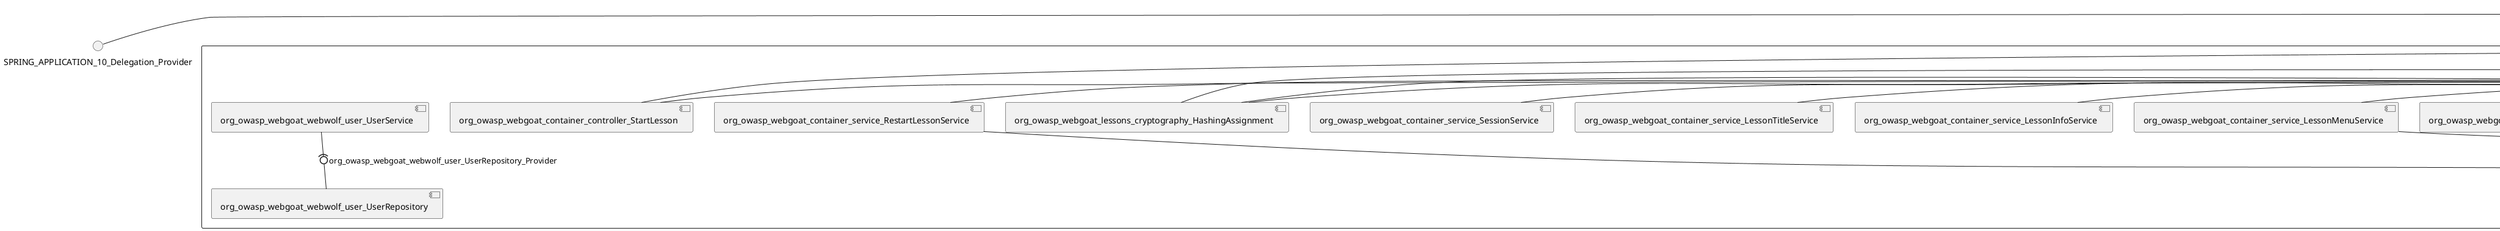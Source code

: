 @startuml
skinparam fixCircleLabelOverlapping true
skinparam componentStyle uml2
() SPRING_APPLICATION_10_Delegation_Provider
() SPRING_APPLICATION_11_Delegation_Provider
() SPRING_APPLICATION_12_Delegation_Provider
() SPRING_APPLICATION_13_Delegation_Provider
() SPRING_APPLICATION_14_Delegation_Provider
() SPRING_APPLICATION_15_Delegation_Provider
() SPRING_APPLICATION_16_Delegation_Provider
() SPRING_APPLICATION_2_Delegation_Provider
() SPRING_APPLICATION_3_Delegation_Provider
() SPRING_APPLICATION_4_Delegation_Provider
() SPRING_APPLICATION_5_Delegation_Provider
() SPRING_APPLICATION_6_Delegation_Provider
() SPRING_APPLICATION_7_Delegation_Provider
() SPRING_APPLICATION_8_Delegation_Provider
() SPRING_APPLICATION_9_Delegation_Provider
() SPRING_APPLICATION_BypassRestrictions_FieldRestrictions_POST_Delegation_Provider
() SPRING_APPLICATION_BypassRestrictions_frontendValidation_POST_Delegation_Provider
() SPRING_APPLICATION_ChromeDevTools_dummy_POST_Delegation_Provider
() SPRING_APPLICATION_ChromeDevTools_network_POST_Delegation_Provider
() SPRING_APPLICATION_CrossSiteScriptingStored_stored_xss_POST_Delegation_Provider
() SPRING_APPLICATION_CrossSiteScriptingStored_stored_xss_follow_up_POST_Delegation_Provider
() SPRING_APPLICATION_CrossSiteScripting_attack1_POST_Delegation_Provider
() SPRING_APPLICATION_CrossSiteScripting_attack3_POST_Delegation_Provider
() SPRING_APPLICATION_CrossSiteScripting_attack4_POST_Delegation_Provider
() SPRING_APPLICATION_CrossSiteScripting_attack5a_GET_Delegation_Provider
() SPRING_APPLICATION_CrossSiteScripting_attack6a_POST_Delegation_Provider
() SPRING_APPLICATION_CrossSiteScripting_dom_follow_up_POST_Delegation_Provider
() SPRING_APPLICATION_CrossSiteScripting_phone_home_xss_POST_Delegation_Provider
() SPRING_APPLICATION_CrossSiteScripting_quiz_GET_POST_Delegation_Provider
() SPRING_APPLICATION_Delegation_Provider
() SPRING_APPLICATION_GET_10_Delegation_Provider
() SPRING_APPLICATION_GET_11_Delegation_Provider
() SPRING_APPLICATION_GET_2_Delegation_Provider
() SPRING_APPLICATION_GET_3_Delegation_Provider
() SPRING_APPLICATION_GET_4_Delegation_Provider
() SPRING_APPLICATION_GET_5_Delegation_Provider
() SPRING_APPLICATION_GET_6_Delegation_Provider
() SPRING_APPLICATION_GET_7_Delegation_Provider
() SPRING_APPLICATION_GET_8_Delegation_Provider
() SPRING_APPLICATION_GET_9_Delegation_Provider
() SPRING_APPLICATION_GET_Delegation_Provider
() SPRING_APPLICATION_HtmlTampering_task_POST_Delegation_Provider
() SPRING_APPLICATION_HttpBasics_attack1_POST_Delegation_Provider
() SPRING_APPLICATION_HttpBasics_attack2_POST_Delegation_Provider
() SPRING_APPLICATION_IDOR_diff_attributes_POST_Delegation_Provider
() SPRING_APPLICATION_IDOR_login_POST_Delegation_Provider
() SPRING_APPLICATION_IDOR_profile_alt_path_POST_Delegation_Provider
() SPRING_APPLICATION_InsecureDeserialization_task_POST_Delegation_Provider
() SPRING_APPLICATION_InsecureLogin_Delegation_Provider
() SPRING_APPLICATION_JWT_decode_POST_Delegation_Provider
() SPRING_APPLICATION_JWT_jku_Delegation_Provider
() SPRING_APPLICATION_JWT_kid_Delegation_Provider
() SPRING_APPLICATION_JWT_quiz_GET_POST_Delegation_Provider
() SPRING_APPLICATION_JWT_refresh_Delegation_Provider
() SPRING_APPLICATION_JWT_secret_POST_Delegation_Provider
() SPRING_APPLICATION_JWT_votings_Delegation_Provider
() SPRING_APPLICATION_LogSpoofing_log_bleeding_POST_Delegation_Provider
() SPRING_APPLICATION_LogSpoofing_log_spoofing_POST_Delegation_Provider
() SPRING_APPLICATION_POST_10_Delegation_Provider
() SPRING_APPLICATION_POST_11_Delegation_Provider
() SPRING_APPLICATION_POST_12_Delegation_Provider
() SPRING_APPLICATION_POST_13_Delegation_Provider
() SPRING_APPLICATION_POST_14_Delegation_Provider
() SPRING_APPLICATION_POST_15_Delegation_Provider
() SPRING_APPLICATION_POST_16_Delegation_Provider
() SPRING_APPLICATION_POST_17_Delegation_Provider
() SPRING_APPLICATION_POST_18_Delegation_Provider
() SPRING_APPLICATION_POST_2_Delegation_Provider
() SPRING_APPLICATION_POST_3_Delegation_Provider
() SPRING_APPLICATION_POST_4_Delegation_Provider
() SPRING_APPLICATION_POST_5_Delegation_Provider
() SPRING_APPLICATION_POST_6_Delegation_Provider
() SPRING_APPLICATION_POST_7_Delegation_Provider
() SPRING_APPLICATION_POST_8_Delegation_Provider
() SPRING_APPLICATION_POST_9_Delegation_Provider
() SPRING_APPLICATION_POST_Delegation_Provider
() SPRING_APPLICATION_PUT_Delegation_Provider
() SPRING_APPLICATION_PasswordReset_ForgotPassword_create_password_reset_link_POST_Delegation_Provider
() SPRING_APPLICATION_PasswordReset_SecurityQuestions_POST_Delegation_Provider
() SPRING_APPLICATION_PasswordReset_reset_Delegation_Provider
() SPRING_APPLICATION_PasswordReset_simple_mail_reset_POST_Delegation_Provider
() SPRING_APPLICATION_PathTraversal_profile_picture_GET_Delegation_Provider
() SPRING_APPLICATION_PathTraversal_profile_picture_fix_GET_Delegation_Provider
() SPRING_APPLICATION_PathTraversal_profile_upload_POST_Delegation_Provider
() SPRING_APPLICATION_PathTraversal_profile_upload_fix_POST_Delegation_Provider
() SPRING_APPLICATION_PathTraversal_profile_upload_remove_user_input_POST_Delegation_Provider
() SPRING_APPLICATION_PathTraversal_random_POST_Delegation_Provider
() SPRING_APPLICATION_PathTraversal_random_picture_GET_Delegation_Provider
() SPRING_APPLICATION_PathTraversal_zip_slip_Delegation_Provider
() SPRING_APPLICATION_SSRF_task1_POST_Delegation_Provider
() SPRING_APPLICATION_SSRF_task2_POST_Delegation_Provider
() SPRING_APPLICATION_SecurePasswords_assignment_POST_Delegation_Provider
() SPRING_APPLICATION_SqlInjectionAdvanced_attack6a_POST_Delegation_Provider
() SPRING_APPLICATION_SqlInjectionAdvanced_attack6b_POST_Delegation_Provider
() SPRING_APPLICATION_SqlInjectionAdvanced_challenge_Login_POST_Delegation_Provider
() SPRING_APPLICATION_SqlInjectionAdvanced_challenge_PUT_Delegation_Provider
() SPRING_APPLICATION_SqlInjectionAdvanced_quiz_GET_POST_Delegation_Provider
() SPRING_APPLICATION_SqlInjectionMitigations_attack10a_POST_Delegation_Provider
() SPRING_APPLICATION_SqlInjectionMitigations_attack10b_POST_Delegation_Provider
() SPRING_APPLICATION_SqlInjectionMitigations_attack12a_POST_Delegation_Provider
() SPRING_APPLICATION_SqlInjectionMitigations_servers_GET_Delegation_Provider
() SPRING_APPLICATION_SqlInjection_assignment5a_POST_Delegation_Provider
() SPRING_APPLICATION_SqlInjection_assignment5b_POST_Delegation_Provider
() SPRING_APPLICATION_SqlInjection_attack10_POST_Delegation_Provider
() SPRING_APPLICATION_SqlInjection_attack2_POST_Delegation_Provider
() SPRING_APPLICATION_SqlInjection_attack3_POST_Delegation_Provider
() SPRING_APPLICATION_SqlInjection_attack4_POST_Delegation_Provider
() SPRING_APPLICATION_SqlInjection_attack5_POST_Delegation_Provider
() SPRING_APPLICATION_SqlInjection_attack8_POST_Delegation_Provider
() SPRING_APPLICATION_SqlInjection_attack9_POST_Delegation_Provider
() SPRING_APPLICATION_SqlOnlyInputValidationOnKeywords_attack_POST_Delegation_Provider
() SPRING_APPLICATION_SqlOnlyInputValidation_attack_POST_Delegation_Provider
() SPRING_APPLICATION_VulnerableComponents_attack1_POST_Delegation_Provider
() SPRING_APPLICATION_WebWolf_GET_Delegation_Provider
() SPRING_APPLICATION_WebWolf_landing_Delegation_Provider
() SPRING_APPLICATION_WebWolf_mail_Delegation_Provider
() SPRING_APPLICATION_challenge_1_POST_Delegation_Provider
() SPRING_APPLICATION_challenge_5_POST_Delegation_Provider
() SPRING_APPLICATION_challenge_7_Delegation_Provider
() SPRING_APPLICATION_challenge_8_Delegation_Provider
() SPRING_APPLICATION_challenge_logo_Delegation_Provider
() SPRING_APPLICATION_cia_quiz_GET_POST_Delegation_Provider
() SPRING_APPLICATION_clientSideFiltering_attack1_POST_Delegation_Provider
() SPRING_APPLICATION_clientSideFiltering_challenge_store_coupons_GET_Delegation_Provider
() SPRING_APPLICATION_clientSideFiltering_getItForFree_POST_Delegation_Provider
() SPRING_APPLICATION_clientSideFiltering_salaries_GET_Delegation_Provider
() SPRING_APPLICATION_crypto_encoding_basic_auth_POST_Delegation_Provider
() SPRING_APPLICATION_crypto_encoding_xor_POST_Delegation_Provider
() SPRING_APPLICATION_crypto_hashing_POST_Delegation_Provider
() SPRING_APPLICATION_crypto_secure_defaults_POST_Delegation_Provider
() SPRING_APPLICATION_crypto_signing_verify_POST_Delegation_Provider
() SPRING_APPLICATION_csrf_feedback_message_POST_Delegation_Provider
() SPRING_APPLICATION_csrf_review_POST_Delegation_Provider
() SPRING_APPLICATION_files_GET_Delegation_Provider
() SPRING_APPLICATION_fileupload_POST_Delegation_Provider
() SPRING_APPLICATION_jwt_Delegation_Provider
() SPRING_APPLICATION_landing_Delegation_Provider
() SPRING_APPLICATION_lesson_template_Delegation_Provider
() SPRING_APPLICATION_login_oauth_mvc_GET_Delegation_Provider
() SPRING_APPLICATION_mail_DELETE_GET_POST_Delegation_Provider
() SPRING_APPLICATION_register_mvc_POST_Delegation_Provider
() SPRING_APPLICATION_registration_GET_Delegation_Provider
() SPRING_APPLICATION_requests_GET_Delegation_Provider
() SPRING_APPLICATION_scoreboard_data_GET_Delegation_Provider
() SPRING_APPLICATION_server_directory_GET_Delegation_Provider
() SPRING_APPLICATION_service_debug_labels_mvc_Delegation_Provider
() SPRING_APPLICATION_service_lessonoverview_mvc_Delegation_Provider
() SPRING_APPLICATION_xxe_comments_GET_Delegation_Provider
rectangle System {
[org_owasp_webgoat_container_HammerHead] [[webgoat-webgoat.repository#_vJhepvIoEe6C_Y6ulC-yCw]]
[org_owasp_webgoat_container_WebWolfRedirect] [[webgoat-webgoat.repository#_vJhepvIoEe6C_Y6ulC-yCw]]
[org_owasp_webgoat_container_controller_StartLesson] [[webgoat-webgoat.repository#_vJhepvIoEe6C_Y6ulC-yCw]]
[org_owasp_webgoat_container_controller_Welcome] [[webgoat-webgoat.repository#_vJhepvIoEe6C_Y6ulC-yCw]]
[org_owasp_webgoat_container_i18n_PluginMessages_Provider] [[webgoat-webgoat.repository#_vJhepvIoEe6C_Y6ulC-yCw]]
[org_owasp_webgoat_container_service_EnvironmentService] [[webgoat-webgoat.repository#_vJhepvIoEe6C_Y6ulC-yCw]]
[org_owasp_webgoat_container_service_HintService] [[webgoat-webgoat.repository#_vJhepvIoEe6C_Y6ulC-yCw]]
[org_owasp_webgoat_container_service_LabelDebugService] [[webgoat-webgoat.repository#_vJhepvIoEe6C_Y6ulC-yCw]]
[org_owasp_webgoat_container_service_LabelService] [[webgoat-webgoat.repository#_vJhepvIoEe6C_Y6ulC-yCw]]
[org_owasp_webgoat_container_service_LessonInfoService] [[webgoat-webgoat.repository#_vJhepvIoEe6C_Y6ulC-yCw]]
[org_owasp_webgoat_container_service_LessonMenuService] [[webgoat-webgoat.repository#_vJhepvIoEe6C_Y6ulC-yCw]]
[org_owasp_webgoat_container_service_LessonProgressService] [[webgoat-webgoat.repository#_vJhepvIoEe6C_Y6ulC-yCw]]
[org_owasp_webgoat_container_service_LessonTitleService] [[webgoat-webgoat.repository#_vJhepvIoEe6C_Y6ulC-yCw]]
[org_owasp_webgoat_container_service_ReportCardService] [[webgoat-webgoat.repository#_vJhepvIoEe6C_Y6ulC-yCw]]
[org_owasp_webgoat_container_service_RestartLessonService] [[webgoat-webgoat.repository#_vJhepvIoEe6C_Y6ulC-yCw]]
[org_owasp_webgoat_container_service_SessionService] [[webgoat-webgoat.repository#_vJhepvIoEe6C_Y6ulC-yCw]]
[org_owasp_webgoat_container_session_UserSessionData_Provider] [[webgoat-webgoat.repository#_vJhepvIoEe6C_Y6ulC-yCw]]
[org_owasp_webgoat_container_session_WebSession_Provider] [[webgoat-webgoat.repository#_vJhepvIoEe6C_Y6ulC-yCw]]
[org_owasp_webgoat_container_users_RegistrationController] [[webgoat-webgoat.repository#_vJhepvIoEe6C_Y6ulC-yCw]]
[org_owasp_webgoat_container_users_Scoreboard] [[webgoat-webgoat.repository#_vJhepvIoEe6C_Y6ulC-yCw]]
[org_owasp_webgoat_container_users_UserRepository] [[webgoat-webgoat.repository#_vJhepvIoEe6C_Y6ulC-yCw]]
[org_owasp_webgoat_container_users_UserService] [[webgoat-webgoat.repository#_vJhepvIoEe6C_Y6ulC-yCw]]
[org_owasp_webgoat_container_users_UserTrackerRepository] [[webgoat-webgoat.repository#_vJhepvIoEe6C_Y6ulC-yCw]]
[org_owasp_webgoat_lessons_authbypass_VerifyAccount] [[webgoat-webgoat.repository#_vJhepvIoEe6C_Y6ulC-yCw]]
[org_owasp_webgoat_lessons_bypassrestrictions_BypassRestrictionsFieldRestrictions] [[webgoat-webgoat.repository#_vJhepvIoEe6C_Y6ulC-yCw]]
[org_owasp_webgoat_lessons_bypassrestrictions_BypassRestrictionsFrontendValidation] [[webgoat-webgoat.repository#_vJhepvIoEe6C_Y6ulC-yCw]]
[org_owasp_webgoat_lessons_challenges_FlagController] [[webgoat-webgoat.repository#_vJhepvIoEe6C_Y6ulC-yCw]]
[org_owasp_webgoat_lessons_challenges_challenge1_Assignment1] [[webgoat-webgoat.repository#_vJhepvIoEe6C_Y6ulC-yCw]]
[org_owasp_webgoat_lessons_challenges_challenge1_ImageServlet] [[webgoat-webgoat.repository#_vJhepvIoEe6C_Y6ulC-yCw]]
[org_owasp_webgoat_lessons_challenges_challenge5_Assignment5] [[webgoat-webgoat.repository#_vJhepvIoEe6C_Y6ulC-yCw]]
[org_owasp_webgoat_lessons_challenges_challenge7_Assignment7] [[webgoat-webgoat.repository#_vJhepvIoEe6C_Y6ulC-yCw]]
[org_owasp_webgoat_lessons_challenges_challenge8_Assignment8] [[webgoat-webgoat.repository#_vJhepvIoEe6C_Y6ulC-yCw]]
[org_owasp_webgoat_lessons_chromedevtools_NetworkDummy] [[webgoat-webgoat.repository#_vJhepvIoEe6C_Y6ulC-yCw]]
[org_owasp_webgoat_lessons_chromedevtools_NetworkLesson] [[webgoat-webgoat.repository#_vJhepvIoEe6C_Y6ulC-yCw]]
[org_owasp_webgoat_lessons_cia_CIAQuiz] [[webgoat-webgoat.repository#_vJhepvIoEe6C_Y6ulC-yCw]]
[org_owasp_webgoat_lessons_clientsidefiltering_ClientSideFilteringAssignment] [[webgoat-webgoat.repository#_vJhepvIoEe6C_Y6ulC-yCw]]
[org_owasp_webgoat_lessons_clientsidefiltering_ClientSideFilteringFreeAssignment] [[webgoat-webgoat.repository#_vJhepvIoEe6C_Y6ulC-yCw]]
[org_owasp_webgoat_lessons_clientsidefiltering_Salaries] [[webgoat-webgoat.repository#_vJhepvIoEe6C_Y6ulC-yCw]]
[org_owasp_webgoat_lessons_clientsidefiltering_ShopEndpoint] [[webgoat-webgoat.repository#_vJhepvIoEe6C_Y6ulC-yCw]]
[org_owasp_webgoat_lessons_cryptography_EncodingAssignment] [[webgoat-webgoat.repository#_vJhepvIoEe6C_Y6ulC-yCw]]
[org_owasp_webgoat_lessons_cryptography_HashingAssignment] [[webgoat-webgoat.repository#_vJhepvIoEe6C_Y6ulC-yCw]]
[org_owasp_webgoat_lessons_cryptography_SecureDefaultsAssignment] [[webgoat-webgoat.repository#_vJhepvIoEe6C_Y6ulC-yCw]]
[org_owasp_webgoat_lessons_cryptography_SigningAssignment] [[webgoat-webgoat.repository#_vJhepvIoEe6C_Y6ulC-yCw]]
[org_owasp_webgoat_lessons_cryptography_XOREncodingAssignment] [[webgoat-webgoat.repository#_vJhepvIoEe6C_Y6ulC-yCw]]
[org_owasp_webgoat_lessons_csrf_CSRFConfirmFlag1] [[webgoat-webgoat.repository#_vJhepvIoEe6C_Y6ulC-yCw]]
[org_owasp_webgoat_lessons_csrf_CSRFFeedback] [[webgoat-webgoat.repository#_vJhepvIoEe6C_Y6ulC-yCw]]
[org_owasp_webgoat_lessons_csrf_CSRFGetFlag] [[webgoat-webgoat.repository#_vJhepvIoEe6C_Y6ulC-yCw]]
[org_owasp_webgoat_lessons_csrf_CSRFLogin] [[webgoat-webgoat.repository#_vJhepvIoEe6C_Y6ulC-yCw]]
[org_owasp_webgoat_lessons_csrf_ForgedReviews] [[webgoat-webgoat.repository#_vJhepvIoEe6C_Y6ulC-yCw]]
[org_owasp_webgoat_lessons_csrf_ObjectMapper_Provider] [[webgoat-webgoat.repository#_vJhepvIoEe6C_Y6ulC-yCw]]
[org_owasp_webgoat_lessons_deserialization_InsecureDeserializationTask] [[webgoat-webgoat.repository#_vJhepvIoEe6C_Y6ulC-yCw]]
[org_owasp_webgoat_lessons_hijacksession_HijackSessionAssignment] [[webgoat-webgoat.repository#_vJhepvIoEe6C_Y6ulC-yCw]]
[org_owasp_webgoat_lessons_hijacksession_cas_HijackSessionAuthenticationProvider] [[webgoat-webgoat.repository#_vJhepvIoEe6C_Y6ulC-yCw]]
[org_owasp_webgoat_lessons_htmltampering_HtmlTamperingTask] [[webgoat-webgoat.repository#_vJhepvIoEe6C_Y6ulC-yCw]]
[org_owasp_webgoat_lessons_httpbasics_HttpBasicsLesson] [[webgoat-webgoat.repository#_vJhepvIoEe6C_Y6ulC-yCw]]
[org_owasp_webgoat_lessons_httpbasics_HttpBasicsQuiz] [[webgoat-webgoat.repository#_vJhepvIoEe6C_Y6ulC-yCw]]
[org_owasp_webgoat_lessons_httpproxies_HttpBasicsInterceptRequest] [[webgoat-webgoat.repository#_vJhepvIoEe6C_Y6ulC-yCw]]
[org_owasp_webgoat_lessons_idor_IDORDiffAttributes] [[webgoat-webgoat.repository#_vJhepvIoEe6C_Y6ulC-yCw]]
[org_owasp_webgoat_lessons_idor_IDOREditOtherProfile] [[webgoat-webgoat.repository#_vJhepvIoEe6C_Y6ulC-yCw]]
[org_owasp_webgoat_lessons_idor_IDORLogin] [[webgoat-webgoat.repository#_vJhepvIoEe6C_Y6ulC-yCw]]
[org_owasp_webgoat_lessons_idor_IDORViewOtherProfile] [[webgoat-webgoat.repository#_vJhepvIoEe6C_Y6ulC-yCw]]
[org_owasp_webgoat_lessons_idor_IDORViewOwnProfile] [[webgoat-webgoat.repository#_vJhepvIoEe6C_Y6ulC-yCw]]
[org_owasp_webgoat_lessons_idor_IDORViewOwnProfileAltUrl] [[webgoat-webgoat.repository#_vJhepvIoEe6C_Y6ulC-yCw]]
[org_owasp_webgoat_lessons_insecurelogin_InsecureLoginTask] [[webgoat-webgoat.repository#_vJhepvIoEe6C_Y6ulC-yCw]]
[org_owasp_webgoat_lessons_jwt_JWTDecodeEndpoint] [[webgoat-webgoat.repository#_vJhepvIoEe6C_Y6ulC-yCw]]
[org_owasp_webgoat_lessons_jwt_JWTQuiz] [[webgoat-webgoat.repository#_vJhepvIoEe6C_Y6ulC-yCw]]
[org_owasp_webgoat_lessons_jwt_JWTRefreshEndpoint] [[webgoat-webgoat.repository#_vJhepvIoEe6C_Y6ulC-yCw]]
[org_owasp_webgoat_lessons_jwt_JWTSecretKeyEndpoint] [[webgoat-webgoat.repository#_vJhepvIoEe6C_Y6ulC-yCw]]
[org_owasp_webgoat_lessons_jwt_JWTVotesEndpoint] [[webgoat-webgoat.repository#_vJhepvIoEe6C_Y6ulC-yCw]]
[org_owasp_webgoat_lessons_jwt_claimmisuse_JWTHeaderJKUEndpoint] [[webgoat-webgoat.repository#_vJhepvIoEe6C_Y6ulC-yCw]]
[org_owasp_webgoat_lessons_jwt_claimmisuse_JWTHeaderKIDEndpoint] [[webgoat-webgoat.repository#_vJhepvIoEe6C_Y6ulC-yCw]]
[org_owasp_webgoat_lessons_lessontemplate_SampleAttack] [[webgoat-webgoat.repository#_vJhepvIoEe6C_Y6ulC-yCw]]
[org_owasp_webgoat_lessons_logging_LogBleedingTask] [[webgoat-webgoat.repository#_vJhepvIoEe6C_Y6ulC-yCw]]
[org_owasp_webgoat_lessons_logging_LogSpoofingTask] [[webgoat-webgoat.repository#_vJhepvIoEe6C_Y6ulC-yCw]]
[org_owasp_webgoat_lessons_missingac_MissingFunctionACHiddenMenus] [[webgoat-webgoat.repository#_vJhepvIoEe6C_Y6ulC-yCw]]
[org_owasp_webgoat_lessons_missingac_MissingFunctionACUsers] [[webgoat-webgoat.repository#_vJhepvIoEe6C_Y6ulC-yCw]]
[org_owasp_webgoat_lessons_missingac_MissingFunctionACYourHash] [[webgoat-webgoat.repository#_vJhepvIoEe6C_Y6ulC-yCw]]
[org_owasp_webgoat_lessons_missingac_MissingFunctionACYourHashAdmin] [[webgoat-webgoat.repository#_vJhepvIoEe6C_Y6ulC-yCw]]
[org_owasp_webgoat_lessons_passwordreset_QuestionsAssignment] [[webgoat-webgoat.repository#_vJhepvIoEe6C_Y6ulC-yCw]]
[org_owasp_webgoat_lessons_passwordreset_ResetLinkAssignment] [[webgoat-webgoat.repository#_vJhepvIoEe6C_Y6ulC-yCw]]
[org_owasp_webgoat_lessons_passwordreset_ResetLinkAssignmentForgotPassword] [[webgoat-webgoat.repository#_vJhepvIoEe6C_Y6ulC-yCw]]
[org_owasp_webgoat_lessons_passwordreset_SecurityQuestionAssignment] [[webgoat-webgoat.repository#_vJhepvIoEe6C_Y6ulC-yCw]]
[org_owasp_webgoat_lessons_passwordreset_SimpleMailAssignment] [[webgoat-webgoat.repository#_vJhepvIoEe6C_Y6ulC-yCw]]
[org_owasp_webgoat_lessons_passwordreset_TriedQuestions] [[webgoat-webgoat.repository#_vJhepvIoEe6C_Y6ulC-yCw]]
[org_owasp_webgoat_lessons_pathtraversal_ProfileUpload] [[webgoat-webgoat.repository#_vJhepvIoEe6C_Y6ulC-yCw]]
[org_owasp_webgoat_lessons_pathtraversal_ProfileUploadFix] [[webgoat-webgoat.repository#_vJhepvIoEe6C_Y6ulC-yCw]]
[org_owasp_webgoat_lessons_pathtraversal_ProfileUploadRemoveUserInput] [[webgoat-webgoat.repository#_vJhepvIoEe6C_Y6ulC-yCw]]
[org_owasp_webgoat_lessons_pathtraversal_ProfileUploadRetrieval] [[webgoat-webgoat.repository#_vJhepvIoEe6C_Y6ulC-yCw]]
[org_owasp_webgoat_lessons_pathtraversal_ProfileZipSlip] [[webgoat-webgoat.repository#_vJhepvIoEe6C_Y6ulC-yCw]]
[org_owasp_webgoat_lessons_securepasswords_SecurePasswordsAssignment] [[webgoat-webgoat.repository#_vJhepvIoEe6C_Y6ulC-yCw]]
[org_owasp_webgoat_lessons_spoofcookie_SpoofCookieAssignment] [[webgoat-webgoat.repository#_vJhepvIoEe6C_Y6ulC-yCw]]
[org_owasp_webgoat_lessons_sqlinjection_advanced_SqlInjectionChallenge] [[webgoat-webgoat.repository#_vJhepvIoEe6C_Y6ulC-yCw]]
[org_owasp_webgoat_lessons_sqlinjection_advanced_SqlInjectionChallengeLogin] [[webgoat-webgoat.repository#_vJhepvIoEe6C_Y6ulC-yCw]]
[org_owasp_webgoat_lessons_sqlinjection_advanced_SqlInjectionLesson6a] [[webgoat-webgoat.repository#_vJhepvIoEe6C_Y6ulC-yCw]]
[org_owasp_webgoat_lessons_sqlinjection_advanced_SqlInjectionLesson6b] [[webgoat-webgoat.repository#_vJhepvIoEe6C_Y6ulC-yCw]]
[org_owasp_webgoat_lessons_sqlinjection_advanced_SqlInjectionQuiz] [[webgoat-webgoat.repository#_vJhepvIoEe6C_Y6ulC-yCw]]
[org_owasp_webgoat_lessons_sqlinjection_introduction_SqlInjectionLesson10] [[webgoat-webgoat.repository#_vJhepvIoEe6C_Y6ulC-yCw]]
[org_owasp_webgoat_lessons_sqlinjection_introduction_SqlInjectionLesson2] [[webgoat-webgoat.repository#_vJhepvIoEe6C_Y6ulC-yCw]]
[org_owasp_webgoat_lessons_sqlinjection_introduction_SqlInjectionLesson3] [[webgoat-webgoat.repository#_vJhepvIoEe6C_Y6ulC-yCw]]
[org_owasp_webgoat_lessons_sqlinjection_introduction_SqlInjectionLesson4] [[webgoat-webgoat.repository#_vJhepvIoEe6C_Y6ulC-yCw]]
[org_owasp_webgoat_lessons_sqlinjection_introduction_SqlInjectionLesson5] [[webgoat-webgoat.repository#_vJhepvIoEe6C_Y6ulC-yCw]]
[org_owasp_webgoat_lessons_sqlinjection_introduction_SqlInjectionLesson5a] [[webgoat-webgoat.repository#_vJhepvIoEe6C_Y6ulC-yCw]]
[org_owasp_webgoat_lessons_sqlinjection_introduction_SqlInjectionLesson5b] [[webgoat-webgoat.repository#_vJhepvIoEe6C_Y6ulC-yCw]]
[org_owasp_webgoat_lessons_sqlinjection_introduction_SqlInjectionLesson8] [[webgoat-webgoat.repository#_vJhepvIoEe6C_Y6ulC-yCw]]
[org_owasp_webgoat_lessons_sqlinjection_introduction_SqlInjectionLesson9] [[webgoat-webgoat.repository#_vJhepvIoEe6C_Y6ulC-yCw]]
[org_owasp_webgoat_lessons_sqlinjection_mitigation_Servers] [[webgoat-webgoat.repository#_vJhepvIoEe6C_Y6ulC-yCw]]
[org_owasp_webgoat_lessons_sqlinjection_mitigation_SqlInjectionLesson10a] [[webgoat-webgoat.repository#_vJhepvIoEe6C_Y6ulC-yCw]]
[org_owasp_webgoat_lessons_sqlinjection_mitigation_SqlInjectionLesson10b] [[webgoat-webgoat.repository#_vJhepvIoEe6C_Y6ulC-yCw]]
[org_owasp_webgoat_lessons_sqlinjection_mitigation_SqlInjectionLesson13] [[webgoat-webgoat.repository#_vJhepvIoEe6C_Y6ulC-yCw]]
[org_owasp_webgoat_lessons_sqlinjection_mitigation_SqlOnlyInputValidation] [[webgoat-webgoat.repository#_vJhepvIoEe6C_Y6ulC-yCw]]
[org_owasp_webgoat_lessons_sqlinjection_mitigation_SqlOnlyInputValidationOnKeywords] [[webgoat-webgoat.repository#_vJhepvIoEe6C_Y6ulC-yCw]]
[org_owasp_webgoat_lessons_ssrf_SSRFTask1] [[webgoat-webgoat.repository#_vJhepvIoEe6C_Y6ulC-yCw]]
[org_owasp_webgoat_lessons_ssrf_SSRFTask2] [[webgoat-webgoat.repository#_vJhepvIoEe6C_Y6ulC-yCw]]
[org_owasp_webgoat_lessons_vulnerablecomponents_VulnerableComponentsLesson] [[webgoat-webgoat.repository#_vJhepvIoEe6C_Y6ulC-yCw]]
[org_owasp_webgoat_lessons_webwolfintroduction_LandingAssignment] [[webgoat-webgoat.repository#_vJhepvIoEe6C_Y6ulC-yCw]]
[org_owasp_webgoat_lessons_webwolfintroduction_MailAssignment] [[webgoat-webgoat.repository#_vJhepvIoEe6C_Y6ulC-yCw]]
[org_owasp_webgoat_lessons_xss_CrossSiteScriptingLesson1] [[webgoat-webgoat.repository#_vJhepvIoEe6C_Y6ulC-yCw]]
[org_owasp_webgoat_lessons_xss_CrossSiteScriptingLesson3] [[webgoat-webgoat.repository#_vJhepvIoEe6C_Y6ulC-yCw]]
[org_owasp_webgoat_lessons_xss_CrossSiteScriptingLesson4] [[webgoat-webgoat.repository#_vJhepvIoEe6C_Y6ulC-yCw]]
[org_owasp_webgoat_lessons_xss_CrossSiteScriptingLesson5a] [[webgoat-webgoat.repository#_vJhepvIoEe6C_Y6ulC-yCw]]
[org_owasp_webgoat_lessons_xss_CrossSiteScriptingLesson6a] [[webgoat-webgoat.repository#_vJhepvIoEe6C_Y6ulC-yCw]]
[org_owasp_webgoat_lessons_xss_CrossSiteScriptingQuiz] [[webgoat-webgoat.repository#_vJhepvIoEe6C_Y6ulC-yCw]]
[org_owasp_webgoat_lessons_xss_DOMCrossSiteScripting] [[webgoat-webgoat.repository#_vJhepvIoEe6C_Y6ulC-yCw]]
[org_owasp_webgoat_lessons_xss_DOMCrossSiteScriptingVerifier] [[webgoat-webgoat.repository#_vJhepvIoEe6C_Y6ulC-yCw]]
[org_owasp_webgoat_lessons_xss_stored_StoredCrossSiteScriptingVerifier] [[webgoat-webgoat.repository#_vJhepvIoEe6C_Y6ulC-yCw]]
[org_owasp_webgoat_lessons_xss_stored_StoredXssComments] [[webgoat-webgoat.repository#_vJhepvIoEe6C_Y6ulC-yCw]]
[org_owasp_webgoat_lessons_xxe_BlindSendFileAssignment] [[webgoat-webgoat.repository#_vJhepvIoEe6C_Y6ulC-yCw]]
[org_owasp_webgoat_lessons_xxe_CommentsCache] [[webgoat-webgoat.repository#_vJhepvIoEe6C_Y6ulC-yCw]]
[org_owasp_webgoat_lessons_xxe_CommentsEndpoint] [[webgoat-webgoat.repository#_vJhepvIoEe6C_Y6ulC-yCw]]
[org_owasp_webgoat_lessons_xxe_ContentTypeAssignment] [[webgoat-webgoat.repository#_vJhepvIoEe6C_Y6ulC-yCw]]
[org_owasp_webgoat_lessons_xxe_SimpleXXE] [[webgoat-webgoat.repository#_vJhepvIoEe6C_Y6ulC-yCw]]
[org_owasp_webgoat_webwolf_FileServer] [[webgoat-webgoat.repository#_vJhepvIoEe6C_Y6ulC-yCw]]
[org_owasp_webgoat_webwolf_jwt_JWTController] [[webgoat-webgoat.repository#_vJhepvIoEe6C_Y6ulC-yCw]]
[org_owasp_webgoat_webwolf_mailbox_MailboxController] [[webgoat-webgoat.repository#_vJhepvIoEe6C_Y6ulC-yCw]]
[org_owasp_webgoat_webwolf_mailbox_MailboxRepository] [[webgoat-webgoat.repository#_vJhepvIoEe6C_Y6ulC-yCw]]
[org_owasp_webgoat_webwolf_requests_LandingPage] [[webgoat-webgoat.repository#_vJhepvIoEe6C_Y6ulC-yCw]]
[org_owasp_webgoat_webwolf_requests_Requests] [[webgoat-webgoat.repository#_vJhepvIoEe6C_Y6ulC-yCw]]
[org_owasp_webgoat_webwolf_user_UserRepository] [[webgoat-webgoat.repository#_vJhepvIoEe6C_Y6ulC-yCw]]
[org_owasp_webgoat_webwolf_user_UserService] [[webgoat-webgoat.repository#_vJhepvIoEe6C_Y6ulC-yCw]]
port SPRING_APPLICATION_10_Provider
SPRING_APPLICATION_10_Delegation_Provider - SPRING_APPLICATION_10_Provider
SPRING_APPLICATION_10_Provider - [org_owasp_webgoat_webwolf_FileServer]
port SPRING_APPLICATION_11_Provider
SPRING_APPLICATION_11_Delegation_Provider - SPRING_APPLICATION_11_Provider
SPRING_APPLICATION_11_Provider - [org_owasp_webgoat_container_controller_StartLesson]
port SPRING_APPLICATION_12_Provider
SPRING_APPLICATION_12_Delegation_Provider - SPRING_APPLICATION_12_Provider
SPRING_APPLICATION_12_Provider - [org_owasp_webgoat_lessons_cryptography_HashingAssignment]
port SPRING_APPLICATION_13_Provider
SPRING_APPLICATION_13_Delegation_Provider - SPRING_APPLICATION_13_Provider
SPRING_APPLICATION_13_Provider - [org_owasp_webgoat_container_service_RestartLessonService]
port SPRING_APPLICATION_14_Provider
SPRING_APPLICATION_14_Delegation_Provider - SPRING_APPLICATION_14_Provider
SPRING_APPLICATION_14_Provider - [org_owasp_webgoat_container_controller_StartLesson]
port SPRING_APPLICATION_15_Provider
SPRING_APPLICATION_15_Delegation_Provider - SPRING_APPLICATION_15_Provider
SPRING_APPLICATION_15_Provider - [org_owasp_webgoat_lessons_cryptography_HashingAssignment]
port SPRING_APPLICATION_16_Provider
SPRING_APPLICATION_16_Delegation_Provider - SPRING_APPLICATION_16_Provider
SPRING_APPLICATION_16_Provider - [org_owasp_webgoat_container_service_LabelDebugService]
port SPRING_APPLICATION_2_Provider
SPRING_APPLICATION_2_Delegation_Provider - SPRING_APPLICATION_2_Provider
SPRING_APPLICATION_2_Provider - [org_owasp_webgoat_container_service_SessionService]
port SPRING_APPLICATION_3_Provider
SPRING_APPLICATION_3_Delegation_Provider - SPRING_APPLICATION_3_Provider
SPRING_APPLICATION_3_Provider - [org_owasp_webgoat_container_service_LessonTitleService]
port SPRING_APPLICATION_4_Provider
SPRING_APPLICATION_4_Delegation_Provider - SPRING_APPLICATION_4_Provider
SPRING_APPLICATION_4_Provider - [org_owasp_webgoat_container_service_LessonInfoService]
port SPRING_APPLICATION_5_Provider
SPRING_APPLICATION_5_Delegation_Provider - SPRING_APPLICATION_5_Provider
SPRING_APPLICATION_5_Provider - [org_owasp_webgoat_container_service_LessonMenuService]
port SPRING_APPLICATION_6_Provider
SPRING_APPLICATION_6_Delegation_Provider - SPRING_APPLICATION_6_Provider
SPRING_APPLICATION_6_Provider - [org_owasp_webgoat_lessons_cryptography_SigningAssignment]
port SPRING_APPLICATION_7_Provider
SPRING_APPLICATION_7_Delegation_Provider - SPRING_APPLICATION_7_Provider
SPRING_APPLICATION_7_Provider - [org_owasp_webgoat_lessons_httpproxies_HttpBasicsInterceptRequest]
port SPRING_APPLICATION_8_Provider
SPRING_APPLICATION_8_Delegation_Provider - SPRING_APPLICATION_8_Provider
SPRING_APPLICATION_8_Provider - [org_owasp_webgoat_lessons_jwt_JWTSecretKeyEndpoint]
port SPRING_APPLICATION_9_Provider
SPRING_APPLICATION_9_Delegation_Provider - SPRING_APPLICATION_9_Provider
SPRING_APPLICATION_9_Provider - [org_owasp_webgoat_container_HammerHead]
port SPRING_APPLICATION_BypassRestrictions_FieldRestrictions_POST_Provider
SPRING_APPLICATION_BypassRestrictions_FieldRestrictions_POST_Delegation_Provider - SPRING_APPLICATION_BypassRestrictions_FieldRestrictions_POST_Provider
SPRING_APPLICATION_BypassRestrictions_FieldRestrictions_POST_Provider - [org_owasp_webgoat_lessons_bypassrestrictions_BypassRestrictionsFieldRestrictions]
port SPRING_APPLICATION_BypassRestrictions_frontendValidation_POST_Provider
SPRING_APPLICATION_BypassRestrictions_frontendValidation_POST_Delegation_Provider - SPRING_APPLICATION_BypassRestrictions_frontendValidation_POST_Provider
SPRING_APPLICATION_BypassRestrictions_frontendValidation_POST_Provider - [org_owasp_webgoat_lessons_bypassrestrictions_BypassRestrictionsFrontendValidation]
port SPRING_APPLICATION_ChromeDevTools_dummy_POST_Provider
SPRING_APPLICATION_ChromeDevTools_dummy_POST_Delegation_Provider - SPRING_APPLICATION_ChromeDevTools_dummy_POST_Provider
SPRING_APPLICATION_ChromeDevTools_dummy_POST_Provider - [org_owasp_webgoat_lessons_chromedevtools_NetworkDummy]
port SPRING_APPLICATION_ChromeDevTools_network_POST_Provider
SPRING_APPLICATION_ChromeDevTools_network_POST_Delegation_Provider - SPRING_APPLICATION_ChromeDevTools_network_POST_Provider
SPRING_APPLICATION_ChromeDevTools_network_POST_Provider - [org_owasp_webgoat_lessons_chromedevtools_NetworkLesson]
port SPRING_APPLICATION_CrossSiteScriptingStored_stored_xss_POST_Provider
SPRING_APPLICATION_CrossSiteScriptingStored_stored_xss_POST_Delegation_Provider - SPRING_APPLICATION_CrossSiteScriptingStored_stored_xss_POST_Provider
SPRING_APPLICATION_CrossSiteScriptingStored_stored_xss_POST_Provider - [org_owasp_webgoat_lessons_xss_stored_StoredXssComments]
port SPRING_APPLICATION_CrossSiteScriptingStored_stored_xss_follow_up_POST_Provider
SPRING_APPLICATION_CrossSiteScriptingStored_stored_xss_follow_up_POST_Delegation_Provider - SPRING_APPLICATION_CrossSiteScriptingStored_stored_xss_follow_up_POST_Provider
SPRING_APPLICATION_CrossSiteScriptingStored_stored_xss_follow_up_POST_Provider - [org_owasp_webgoat_lessons_xss_stored_StoredCrossSiteScriptingVerifier]
port SPRING_APPLICATION_CrossSiteScripting_attack1_POST_Provider
SPRING_APPLICATION_CrossSiteScripting_attack1_POST_Delegation_Provider - SPRING_APPLICATION_CrossSiteScripting_attack1_POST_Provider
SPRING_APPLICATION_CrossSiteScripting_attack1_POST_Provider - [org_owasp_webgoat_lessons_xss_CrossSiteScriptingLesson1]
port SPRING_APPLICATION_CrossSiteScripting_attack3_POST_Provider
SPRING_APPLICATION_CrossSiteScripting_attack3_POST_Delegation_Provider - SPRING_APPLICATION_CrossSiteScripting_attack3_POST_Provider
SPRING_APPLICATION_CrossSiteScripting_attack3_POST_Provider - [org_owasp_webgoat_lessons_xss_CrossSiteScriptingLesson3]
port SPRING_APPLICATION_CrossSiteScripting_attack4_POST_Provider
SPRING_APPLICATION_CrossSiteScripting_attack4_POST_Delegation_Provider - SPRING_APPLICATION_CrossSiteScripting_attack4_POST_Provider
SPRING_APPLICATION_CrossSiteScripting_attack4_POST_Provider - [org_owasp_webgoat_lessons_xss_CrossSiteScriptingLesson4]
port SPRING_APPLICATION_CrossSiteScripting_attack5a_GET_Provider
SPRING_APPLICATION_CrossSiteScripting_attack5a_GET_Delegation_Provider - SPRING_APPLICATION_CrossSiteScripting_attack5a_GET_Provider
SPRING_APPLICATION_CrossSiteScripting_attack5a_GET_Provider - [org_owasp_webgoat_lessons_xss_CrossSiteScriptingLesson5a]
port SPRING_APPLICATION_CrossSiteScripting_attack6a_POST_Provider
SPRING_APPLICATION_CrossSiteScripting_attack6a_POST_Delegation_Provider - SPRING_APPLICATION_CrossSiteScripting_attack6a_POST_Provider
SPRING_APPLICATION_CrossSiteScripting_attack6a_POST_Provider - [org_owasp_webgoat_lessons_xss_CrossSiteScriptingLesson6a]
port SPRING_APPLICATION_CrossSiteScripting_dom_follow_up_POST_Provider
SPRING_APPLICATION_CrossSiteScripting_dom_follow_up_POST_Delegation_Provider - SPRING_APPLICATION_CrossSiteScripting_dom_follow_up_POST_Provider
SPRING_APPLICATION_CrossSiteScripting_dom_follow_up_POST_Provider - [org_owasp_webgoat_lessons_xss_DOMCrossSiteScriptingVerifier]
port SPRING_APPLICATION_CrossSiteScripting_phone_home_xss_POST_Provider
SPRING_APPLICATION_CrossSiteScripting_phone_home_xss_POST_Delegation_Provider - SPRING_APPLICATION_CrossSiteScripting_phone_home_xss_POST_Provider
SPRING_APPLICATION_CrossSiteScripting_phone_home_xss_POST_Provider - [org_owasp_webgoat_lessons_xss_DOMCrossSiteScripting]
port SPRING_APPLICATION_CrossSiteScripting_quiz_GET_POST_Provider
SPRING_APPLICATION_CrossSiteScripting_quiz_GET_POST_Delegation_Provider - SPRING_APPLICATION_CrossSiteScripting_quiz_GET_POST_Provider
SPRING_APPLICATION_CrossSiteScripting_quiz_GET_POST_Provider - [org_owasp_webgoat_lessons_xss_CrossSiteScriptingQuiz]
port SPRING_APPLICATION_Provider
SPRING_APPLICATION_Delegation_Provider - SPRING_APPLICATION_Provider
SPRING_APPLICATION_Provider - [org_owasp_webgoat_lessons_xxe_SimpleXXE]
port SPRING_APPLICATION_GET_10_Provider
SPRING_APPLICATION_GET_10_Delegation_Provider - SPRING_APPLICATION_GET_10_Provider
SPRING_APPLICATION_GET_10_Provider - [org_owasp_webgoat_lessons_spoofcookie_SpoofCookieAssignment]
port SPRING_APPLICATION_GET_11_Provider
SPRING_APPLICATION_GET_11_Delegation_Provider - SPRING_APPLICATION_GET_11_Provider
SPRING_APPLICATION_GET_11_Provider - [org_owasp_webgoat_lessons_missingac_MissingFunctionACUsers]
port SPRING_APPLICATION_GET_2_Provider
SPRING_APPLICATION_GET_2_Delegation_Provider - SPRING_APPLICATION_GET_2_Provider
SPRING_APPLICATION_GET_2_Provider - [org_owasp_webgoat_lessons_cryptography_EncodingAssignment]
port SPRING_APPLICATION_GET_3_Provider
SPRING_APPLICATION_GET_3_Delegation_Provider - SPRING_APPLICATION_GET_3_Provider
SPRING_APPLICATION_GET_3_Provider - [org_owasp_webgoat_lessons_csrf_ForgedReviews]
port SPRING_APPLICATION_GET_4_Provider
SPRING_APPLICATION_GET_4_Delegation_Provider - SPRING_APPLICATION_GET_4_Provider
SPRING_APPLICATION_GET_4_Provider - [org_owasp_webgoat_container_controller_Welcome]
port SPRING_APPLICATION_GET_5_Provider
SPRING_APPLICATION_GET_5_Delegation_Provider - SPRING_APPLICATION_GET_5_Provider
SPRING_APPLICATION_GET_5_Provider - [org_owasp_webgoat_lessons_xss_stored_StoredXssComments]
port SPRING_APPLICATION_GET_6_Provider
SPRING_APPLICATION_GET_6_Delegation_Provider - SPRING_APPLICATION_GET_6_Provider
SPRING_APPLICATION_GET_6_Provider - [org_owasp_webgoat_container_service_ReportCardService]
port SPRING_APPLICATION_GET_7_Provider
SPRING_APPLICATION_GET_7_Delegation_Provider - SPRING_APPLICATION_GET_7_Provider
SPRING_APPLICATION_GET_7_Provider - [org_owasp_webgoat_lessons_idor_IDORViewOwnProfile]
port SPRING_APPLICATION_GET_8_Provider
SPRING_APPLICATION_GET_8_Delegation_Provider - SPRING_APPLICATION_GET_8_Provider
SPRING_APPLICATION_GET_8_Provider - [org_owasp_webgoat_container_service_HintService]
port SPRING_APPLICATION_GET_9_Provider
SPRING_APPLICATION_GET_9_Delegation_Provider - SPRING_APPLICATION_GET_9_Provider
SPRING_APPLICATION_GET_9_Provider - [org_owasp_webgoat_container_service_LabelService]
port SPRING_APPLICATION_GET_Provider
SPRING_APPLICATION_GET_Delegation_Provider - SPRING_APPLICATION_GET_Provider
SPRING_APPLICATION_GET_Provider - [org_owasp_webgoat_lessons_idor_IDORViewOtherProfile]
port SPRING_APPLICATION_HtmlTampering_task_POST_Provider
SPRING_APPLICATION_HtmlTampering_task_POST_Delegation_Provider - SPRING_APPLICATION_HtmlTampering_task_POST_Provider
SPRING_APPLICATION_HtmlTampering_task_POST_Provider - [org_owasp_webgoat_lessons_htmltampering_HtmlTamperingTask]
port SPRING_APPLICATION_HttpBasics_attack1_POST_Provider
SPRING_APPLICATION_HttpBasics_attack1_POST_Delegation_Provider - SPRING_APPLICATION_HttpBasics_attack1_POST_Provider
SPRING_APPLICATION_HttpBasics_attack1_POST_Provider - [org_owasp_webgoat_lessons_httpbasics_HttpBasicsLesson]
port SPRING_APPLICATION_HttpBasics_attack2_POST_Provider
SPRING_APPLICATION_HttpBasics_attack2_POST_Delegation_Provider - SPRING_APPLICATION_HttpBasics_attack2_POST_Provider
SPRING_APPLICATION_HttpBasics_attack2_POST_Provider - [org_owasp_webgoat_lessons_httpbasics_HttpBasicsQuiz]
port SPRING_APPLICATION_IDOR_diff_attributes_POST_Provider
SPRING_APPLICATION_IDOR_diff_attributes_POST_Delegation_Provider - SPRING_APPLICATION_IDOR_diff_attributes_POST_Provider
SPRING_APPLICATION_IDOR_diff_attributes_POST_Provider - [org_owasp_webgoat_lessons_idor_IDORDiffAttributes]
port SPRING_APPLICATION_IDOR_login_POST_Provider
SPRING_APPLICATION_IDOR_login_POST_Delegation_Provider - SPRING_APPLICATION_IDOR_login_POST_Provider
SPRING_APPLICATION_IDOR_login_POST_Provider - [org_owasp_webgoat_lessons_idor_IDORLogin]
port SPRING_APPLICATION_IDOR_profile_alt_path_POST_Provider
SPRING_APPLICATION_IDOR_profile_alt_path_POST_Delegation_Provider - SPRING_APPLICATION_IDOR_profile_alt_path_POST_Provider
SPRING_APPLICATION_IDOR_profile_alt_path_POST_Provider - [org_owasp_webgoat_lessons_idor_IDORViewOwnProfileAltUrl]
port SPRING_APPLICATION_InsecureDeserialization_task_POST_Provider
SPRING_APPLICATION_InsecureDeserialization_task_POST_Delegation_Provider - SPRING_APPLICATION_InsecureDeserialization_task_POST_Provider
SPRING_APPLICATION_InsecureDeserialization_task_POST_Provider - [org_owasp_webgoat_lessons_deserialization_InsecureDeserializationTask]
port SPRING_APPLICATION_InsecureLogin_Provider
SPRING_APPLICATION_InsecureLogin_Delegation_Provider - SPRING_APPLICATION_InsecureLogin_Provider
SPRING_APPLICATION_InsecureLogin_Provider - [org_owasp_webgoat_lessons_insecurelogin_InsecureLoginTask]
port SPRING_APPLICATION_JWT_decode_POST_Provider
SPRING_APPLICATION_JWT_decode_POST_Delegation_Provider - SPRING_APPLICATION_JWT_decode_POST_Provider
SPRING_APPLICATION_JWT_decode_POST_Provider - [org_owasp_webgoat_lessons_jwt_JWTDecodeEndpoint]
port SPRING_APPLICATION_JWT_jku_Provider
SPRING_APPLICATION_JWT_jku_Delegation_Provider - SPRING_APPLICATION_JWT_jku_Provider
SPRING_APPLICATION_JWT_jku_Provider - [org_owasp_webgoat_lessons_jwt_claimmisuse_JWTHeaderJKUEndpoint]
port SPRING_APPLICATION_JWT_kid_Provider
SPRING_APPLICATION_JWT_kid_Delegation_Provider - SPRING_APPLICATION_JWT_kid_Provider
SPRING_APPLICATION_JWT_kid_Provider - [org_owasp_webgoat_lessons_jwt_claimmisuse_JWTHeaderKIDEndpoint]
port SPRING_APPLICATION_JWT_quiz_GET_POST_Provider
SPRING_APPLICATION_JWT_quiz_GET_POST_Delegation_Provider - SPRING_APPLICATION_JWT_quiz_GET_POST_Provider
SPRING_APPLICATION_JWT_quiz_GET_POST_Provider - [org_owasp_webgoat_lessons_jwt_JWTQuiz]
port SPRING_APPLICATION_JWT_refresh_Provider
SPRING_APPLICATION_JWT_refresh_Delegation_Provider - SPRING_APPLICATION_JWT_refresh_Provider
SPRING_APPLICATION_JWT_refresh_Provider - [org_owasp_webgoat_lessons_jwt_JWTRefreshEndpoint]
port SPRING_APPLICATION_JWT_secret_POST_Provider
SPRING_APPLICATION_JWT_secret_POST_Delegation_Provider - SPRING_APPLICATION_JWT_secret_POST_Provider
SPRING_APPLICATION_JWT_secret_POST_Provider - [org_owasp_webgoat_lessons_jwt_JWTSecretKeyEndpoint]
port SPRING_APPLICATION_JWT_votings_Provider
SPRING_APPLICATION_JWT_votings_Delegation_Provider - SPRING_APPLICATION_JWT_votings_Provider
SPRING_APPLICATION_JWT_votings_Provider - [org_owasp_webgoat_lessons_jwt_JWTVotesEndpoint]
port SPRING_APPLICATION_LogSpoofing_log_bleeding_POST_Provider
SPRING_APPLICATION_LogSpoofing_log_bleeding_POST_Delegation_Provider - SPRING_APPLICATION_LogSpoofing_log_bleeding_POST_Provider
SPRING_APPLICATION_LogSpoofing_log_bleeding_POST_Provider - [org_owasp_webgoat_lessons_logging_LogBleedingTask]
port SPRING_APPLICATION_LogSpoofing_log_spoofing_POST_Provider
SPRING_APPLICATION_LogSpoofing_log_spoofing_POST_Delegation_Provider - SPRING_APPLICATION_LogSpoofing_log_spoofing_POST_Provider
SPRING_APPLICATION_LogSpoofing_log_spoofing_POST_Provider - [org_owasp_webgoat_lessons_logging_LogSpoofingTask]
port SPRING_APPLICATION_POST_10_Provider
SPRING_APPLICATION_POST_10_Delegation_Provider - SPRING_APPLICATION_POST_10_Provider
SPRING_APPLICATION_POST_10_Provider - [org_owasp_webgoat_lessons_chromedevtools_NetworkLesson]
port SPRING_APPLICATION_POST_11_Provider
SPRING_APPLICATION_POST_11_Delegation_Provider - SPRING_APPLICATION_POST_11_Provider
SPRING_APPLICATION_POST_11_Provider - [org_owasp_webgoat_lessons_missingac_MissingFunctionACHiddenMenus]
port SPRING_APPLICATION_POST_12_Provider
SPRING_APPLICATION_POST_12_Delegation_Provider - SPRING_APPLICATION_POST_12_Provider
SPRING_APPLICATION_POST_12_Provider - [org_owasp_webgoat_lessons_spoofcookie_SpoofCookieAssignment]
port SPRING_APPLICATION_POST_13_Provider
SPRING_APPLICATION_POST_13_Delegation_Provider - SPRING_APPLICATION_POST_13_Provider
SPRING_APPLICATION_POST_13_Provider - [org_owasp_webgoat_lessons_csrf_CSRFLogin]
port SPRING_APPLICATION_POST_14_Provider
SPRING_APPLICATION_POST_14_Delegation_Provider - SPRING_APPLICATION_POST_14_Provider
SPRING_APPLICATION_POST_14_Provider - [org_owasp_webgoat_lessons_csrf_CSRFFeedback]
port SPRING_APPLICATION_POST_15_Provider
SPRING_APPLICATION_POST_15_Delegation_Provider - SPRING_APPLICATION_POST_15_Provider
SPRING_APPLICATION_POST_15_Provider - [org_owasp_webgoat_lessons_missingac_MissingFunctionACYourHash]
port SPRING_APPLICATION_POST_16_Provider
SPRING_APPLICATION_POST_16_Delegation_Provider - SPRING_APPLICATION_POST_16_Provider
SPRING_APPLICATION_POST_16_Provider - [org_owasp_webgoat_lessons_hijacksession_HijackSessionAssignment]
port SPRING_APPLICATION_POST_17_Provider
SPRING_APPLICATION_POST_17_Delegation_Provider - SPRING_APPLICATION_POST_17_Provider
SPRING_APPLICATION_POST_17_Provider - [org_owasp_webgoat_lessons_passwordreset_SimpleMailAssignment]
port SPRING_APPLICATION_POST_18_Provider
SPRING_APPLICATION_POST_18_Delegation_Provider - SPRING_APPLICATION_POST_18_Provider
SPRING_APPLICATION_POST_18_Provider - [org_owasp_webgoat_lessons_authbypass_VerifyAccount]
port SPRING_APPLICATION_POST_2_Provider
SPRING_APPLICATION_POST_2_Delegation_Provider - SPRING_APPLICATION_POST_2_Provider
SPRING_APPLICATION_POST_2_Provider - [org_owasp_webgoat_lessons_missingac_MissingFunctionACYourHashAdmin]
port SPRING_APPLICATION_POST_3_Provider
SPRING_APPLICATION_POST_3_Delegation_Provider - SPRING_APPLICATION_POST_3_Provider
SPRING_APPLICATION_POST_3_Provider - [org_owasp_webgoat_lessons_csrf_CSRFGetFlag]
port SPRING_APPLICATION_POST_4_Provider
SPRING_APPLICATION_POST_4_Delegation_Provider - SPRING_APPLICATION_POST_4_Provider
SPRING_APPLICATION_POST_4_Provider - [org_owasp_webgoat_lessons_missingac_MissingFunctionACUsers]
port SPRING_APPLICATION_POST_5_Provider
SPRING_APPLICATION_POST_5_Delegation_Provider - SPRING_APPLICATION_POST_5_Provider
SPRING_APPLICATION_POST_5_Provider - [org_owasp_webgoat_lessons_passwordreset_QuestionsAssignment]
port SPRING_APPLICATION_POST_6_Provider
SPRING_APPLICATION_POST_6_Delegation_Provider - SPRING_APPLICATION_POST_6_Provider
SPRING_APPLICATION_POST_6_Provider - [org_owasp_webgoat_lessons_xxe_BlindSendFileAssignment]
port SPRING_APPLICATION_POST_7_Provider
SPRING_APPLICATION_POST_7_Delegation_Provider - SPRING_APPLICATION_POST_7_Provider
SPRING_APPLICATION_POST_7_Provider - [org_owasp_webgoat_lessons_xxe_SimpleXXE]
port SPRING_APPLICATION_POST_8_Provider
SPRING_APPLICATION_POST_8_Delegation_Provider - SPRING_APPLICATION_POST_8_Provider
SPRING_APPLICATION_POST_8_Provider - [org_owasp_webgoat_lessons_csrf_CSRFConfirmFlag1]
port SPRING_APPLICATION_POST_9_Provider
SPRING_APPLICATION_POST_9_Delegation_Provider - SPRING_APPLICATION_POST_9_Provider
SPRING_APPLICATION_POST_9_Provider - [org_owasp_webgoat_lessons_challenges_FlagController]
port SPRING_APPLICATION_POST_Provider
SPRING_APPLICATION_POST_Delegation_Provider - SPRING_APPLICATION_POST_Provider
SPRING_APPLICATION_POST_Provider - [org_owasp_webgoat_lessons_xxe_ContentTypeAssignment]
port SPRING_APPLICATION_PUT_Provider
SPRING_APPLICATION_PUT_Delegation_Provider - SPRING_APPLICATION_PUT_Provider
SPRING_APPLICATION_PUT_Provider - [org_owasp_webgoat_lessons_idor_IDOREditOtherProfile]
port SPRING_APPLICATION_PasswordReset_ForgotPassword_create_password_reset_link_POST_Provider
SPRING_APPLICATION_PasswordReset_ForgotPassword_create_password_reset_link_POST_Delegation_Provider - SPRING_APPLICATION_PasswordReset_ForgotPassword_create_password_reset_link_POST_Provider
SPRING_APPLICATION_PasswordReset_ForgotPassword_create_password_reset_link_POST_Provider - [org_owasp_webgoat_lessons_passwordreset_ResetLinkAssignmentForgotPassword]
port SPRING_APPLICATION_PasswordReset_SecurityQuestions_POST_Provider
SPRING_APPLICATION_PasswordReset_SecurityQuestions_POST_Delegation_Provider - SPRING_APPLICATION_PasswordReset_SecurityQuestions_POST_Provider
SPRING_APPLICATION_PasswordReset_SecurityQuestions_POST_Provider - [org_owasp_webgoat_lessons_passwordreset_SecurityQuestionAssignment]
port SPRING_APPLICATION_PasswordReset_reset_Provider
SPRING_APPLICATION_PasswordReset_reset_Delegation_Provider - SPRING_APPLICATION_PasswordReset_reset_Provider
SPRING_APPLICATION_PasswordReset_reset_Provider - [org_owasp_webgoat_lessons_passwordreset_ResetLinkAssignment]
port SPRING_APPLICATION_PasswordReset_simple_mail_reset_POST_Provider
SPRING_APPLICATION_PasswordReset_simple_mail_reset_POST_Delegation_Provider - SPRING_APPLICATION_PasswordReset_simple_mail_reset_POST_Provider
SPRING_APPLICATION_PasswordReset_simple_mail_reset_POST_Provider - [org_owasp_webgoat_lessons_passwordreset_SimpleMailAssignment]
port SPRING_APPLICATION_PathTraversal_profile_picture_GET_Provider
SPRING_APPLICATION_PathTraversal_profile_picture_GET_Delegation_Provider - SPRING_APPLICATION_PathTraversal_profile_picture_GET_Provider
SPRING_APPLICATION_PathTraversal_profile_picture_GET_Provider - [org_owasp_webgoat_lessons_pathtraversal_ProfileUpload]
port SPRING_APPLICATION_PathTraversal_profile_picture_fix_GET_Provider
SPRING_APPLICATION_PathTraversal_profile_picture_fix_GET_Delegation_Provider - SPRING_APPLICATION_PathTraversal_profile_picture_fix_GET_Provider
SPRING_APPLICATION_PathTraversal_profile_picture_fix_GET_Provider - [org_owasp_webgoat_lessons_pathtraversal_ProfileUploadFix]
port SPRING_APPLICATION_PathTraversal_profile_upload_POST_Provider
SPRING_APPLICATION_PathTraversal_profile_upload_POST_Delegation_Provider - SPRING_APPLICATION_PathTraversal_profile_upload_POST_Provider
SPRING_APPLICATION_PathTraversal_profile_upload_POST_Provider - [org_owasp_webgoat_lessons_pathtraversal_ProfileUpload]
port SPRING_APPLICATION_PathTraversal_profile_upload_fix_POST_Provider
SPRING_APPLICATION_PathTraversal_profile_upload_fix_POST_Delegation_Provider - SPRING_APPLICATION_PathTraversal_profile_upload_fix_POST_Provider
SPRING_APPLICATION_PathTraversal_profile_upload_fix_POST_Provider - [org_owasp_webgoat_lessons_pathtraversal_ProfileUploadFix]
port SPRING_APPLICATION_PathTraversal_profile_upload_remove_user_input_POST_Provider
SPRING_APPLICATION_PathTraversal_profile_upload_remove_user_input_POST_Delegation_Provider - SPRING_APPLICATION_PathTraversal_profile_upload_remove_user_input_POST_Provider
SPRING_APPLICATION_PathTraversal_profile_upload_remove_user_input_POST_Provider - [org_owasp_webgoat_lessons_pathtraversal_ProfileUploadRemoveUserInput]
port SPRING_APPLICATION_PathTraversal_random_POST_Provider
SPRING_APPLICATION_PathTraversal_random_POST_Delegation_Provider - SPRING_APPLICATION_PathTraversal_random_POST_Provider
SPRING_APPLICATION_PathTraversal_random_POST_Provider - [org_owasp_webgoat_lessons_pathtraversal_ProfileUploadRetrieval]
port SPRING_APPLICATION_PathTraversal_random_picture_GET_Provider
SPRING_APPLICATION_PathTraversal_random_picture_GET_Delegation_Provider - SPRING_APPLICATION_PathTraversal_random_picture_GET_Provider
SPRING_APPLICATION_PathTraversal_random_picture_GET_Provider - [org_owasp_webgoat_lessons_pathtraversal_ProfileUploadRetrieval]
port SPRING_APPLICATION_PathTraversal_zip_slip_Provider
SPRING_APPLICATION_PathTraversal_zip_slip_Delegation_Provider - SPRING_APPLICATION_PathTraversal_zip_slip_Provider
SPRING_APPLICATION_PathTraversal_zip_slip_Provider - [org_owasp_webgoat_lessons_pathtraversal_ProfileZipSlip]
port SPRING_APPLICATION_SSRF_task1_POST_Provider
SPRING_APPLICATION_SSRF_task1_POST_Delegation_Provider - SPRING_APPLICATION_SSRF_task1_POST_Provider
SPRING_APPLICATION_SSRF_task1_POST_Provider - [org_owasp_webgoat_lessons_ssrf_SSRFTask1]
port SPRING_APPLICATION_SSRF_task2_POST_Provider
SPRING_APPLICATION_SSRF_task2_POST_Delegation_Provider - SPRING_APPLICATION_SSRF_task2_POST_Provider
SPRING_APPLICATION_SSRF_task2_POST_Provider - [org_owasp_webgoat_lessons_ssrf_SSRFTask2]
port SPRING_APPLICATION_SecurePasswords_assignment_POST_Provider
SPRING_APPLICATION_SecurePasswords_assignment_POST_Delegation_Provider - SPRING_APPLICATION_SecurePasswords_assignment_POST_Provider
SPRING_APPLICATION_SecurePasswords_assignment_POST_Provider - [org_owasp_webgoat_lessons_securepasswords_SecurePasswordsAssignment]
port SPRING_APPLICATION_SqlInjectionAdvanced_attack6a_POST_Provider
SPRING_APPLICATION_SqlInjectionAdvanced_attack6a_POST_Delegation_Provider - SPRING_APPLICATION_SqlInjectionAdvanced_attack6a_POST_Provider
SPRING_APPLICATION_SqlInjectionAdvanced_attack6a_POST_Provider - [org_owasp_webgoat_lessons_sqlinjection_advanced_SqlInjectionLesson6a]
port SPRING_APPLICATION_SqlInjectionAdvanced_attack6b_POST_Provider
SPRING_APPLICATION_SqlInjectionAdvanced_attack6b_POST_Delegation_Provider - SPRING_APPLICATION_SqlInjectionAdvanced_attack6b_POST_Provider
SPRING_APPLICATION_SqlInjectionAdvanced_attack6b_POST_Provider - [org_owasp_webgoat_lessons_sqlinjection_advanced_SqlInjectionLesson6b]
port SPRING_APPLICATION_SqlInjectionAdvanced_challenge_Login_POST_Provider
SPRING_APPLICATION_SqlInjectionAdvanced_challenge_Login_POST_Delegation_Provider - SPRING_APPLICATION_SqlInjectionAdvanced_challenge_Login_POST_Provider
SPRING_APPLICATION_SqlInjectionAdvanced_challenge_Login_POST_Provider - [org_owasp_webgoat_lessons_sqlinjection_advanced_SqlInjectionChallengeLogin]
port SPRING_APPLICATION_SqlInjectionAdvanced_challenge_PUT_Provider
SPRING_APPLICATION_SqlInjectionAdvanced_challenge_PUT_Delegation_Provider - SPRING_APPLICATION_SqlInjectionAdvanced_challenge_PUT_Provider
SPRING_APPLICATION_SqlInjectionAdvanced_challenge_PUT_Provider - [org_owasp_webgoat_lessons_sqlinjection_advanced_SqlInjectionChallenge]
port SPRING_APPLICATION_SqlInjectionAdvanced_quiz_GET_POST_Provider
SPRING_APPLICATION_SqlInjectionAdvanced_quiz_GET_POST_Delegation_Provider - SPRING_APPLICATION_SqlInjectionAdvanced_quiz_GET_POST_Provider
SPRING_APPLICATION_SqlInjectionAdvanced_quiz_GET_POST_Provider - [org_owasp_webgoat_lessons_sqlinjection_advanced_SqlInjectionQuiz]
port SPRING_APPLICATION_SqlInjectionMitigations_attack10a_POST_Provider
SPRING_APPLICATION_SqlInjectionMitigations_attack10a_POST_Delegation_Provider - SPRING_APPLICATION_SqlInjectionMitigations_attack10a_POST_Provider
SPRING_APPLICATION_SqlInjectionMitigations_attack10a_POST_Provider - [org_owasp_webgoat_lessons_sqlinjection_mitigation_SqlInjectionLesson10a]
port SPRING_APPLICATION_SqlInjectionMitigations_attack10b_POST_Provider
SPRING_APPLICATION_SqlInjectionMitigations_attack10b_POST_Delegation_Provider - SPRING_APPLICATION_SqlInjectionMitigations_attack10b_POST_Provider
SPRING_APPLICATION_SqlInjectionMitigations_attack10b_POST_Provider - [org_owasp_webgoat_lessons_sqlinjection_mitigation_SqlInjectionLesson10b]
port SPRING_APPLICATION_SqlInjectionMitigations_attack12a_POST_Provider
SPRING_APPLICATION_SqlInjectionMitigations_attack12a_POST_Delegation_Provider - SPRING_APPLICATION_SqlInjectionMitigations_attack12a_POST_Provider
SPRING_APPLICATION_SqlInjectionMitigations_attack12a_POST_Provider - [org_owasp_webgoat_lessons_sqlinjection_mitigation_SqlInjectionLesson13]
port SPRING_APPLICATION_SqlInjectionMitigations_servers_GET_Provider
SPRING_APPLICATION_SqlInjectionMitigations_servers_GET_Delegation_Provider - SPRING_APPLICATION_SqlInjectionMitigations_servers_GET_Provider
SPRING_APPLICATION_SqlInjectionMitigations_servers_GET_Provider - [org_owasp_webgoat_lessons_sqlinjection_mitigation_Servers]
port SPRING_APPLICATION_SqlInjection_assignment5a_POST_Provider
SPRING_APPLICATION_SqlInjection_assignment5a_POST_Delegation_Provider - SPRING_APPLICATION_SqlInjection_assignment5a_POST_Provider
SPRING_APPLICATION_SqlInjection_assignment5a_POST_Provider - [org_owasp_webgoat_lessons_sqlinjection_introduction_SqlInjectionLesson5a]
port SPRING_APPLICATION_SqlInjection_assignment5b_POST_Provider
SPRING_APPLICATION_SqlInjection_assignment5b_POST_Delegation_Provider - SPRING_APPLICATION_SqlInjection_assignment5b_POST_Provider
SPRING_APPLICATION_SqlInjection_assignment5b_POST_Provider - [org_owasp_webgoat_lessons_sqlinjection_introduction_SqlInjectionLesson5b]
port SPRING_APPLICATION_SqlInjection_attack10_POST_Provider
SPRING_APPLICATION_SqlInjection_attack10_POST_Delegation_Provider - SPRING_APPLICATION_SqlInjection_attack10_POST_Provider
SPRING_APPLICATION_SqlInjection_attack10_POST_Provider - [org_owasp_webgoat_lessons_sqlinjection_introduction_SqlInjectionLesson10]
port SPRING_APPLICATION_SqlInjection_attack2_POST_Provider
SPRING_APPLICATION_SqlInjection_attack2_POST_Delegation_Provider - SPRING_APPLICATION_SqlInjection_attack2_POST_Provider
SPRING_APPLICATION_SqlInjection_attack2_POST_Provider - [org_owasp_webgoat_lessons_sqlinjection_introduction_SqlInjectionLesson2]
port SPRING_APPLICATION_SqlInjection_attack3_POST_Provider
SPRING_APPLICATION_SqlInjection_attack3_POST_Delegation_Provider - SPRING_APPLICATION_SqlInjection_attack3_POST_Provider
SPRING_APPLICATION_SqlInjection_attack3_POST_Provider - [org_owasp_webgoat_lessons_sqlinjection_introduction_SqlInjectionLesson3]
port SPRING_APPLICATION_SqlInjection_attack4_POST_Provider
SPRING_APPLICATION_SqlInjection_attack4_POST_Delegation_Provider - SPRING_APPLICATION_SqlInjection_attack4_POST_Provider
SPRING_APPLICATION_SqlInjection_attack4_POST_Provider - [org_owasp_webgoat_lessons_sqlinjection_introduction_SqlInjectionLesson4]
port SPRING_APPLICATION_SqlInjection_attack5_POST_Provider
SPRING_APPLICATION_SqlInjection_attack5_POST_Delegation_Provider - SPRING_APPLICATION_SqlInjection_attack5_POST_Provider
SPRING_APPLICATION_SqlInjection_attack5_POST_Provider - [org_owasp_webgoat_lessons_sqlinjection_introduction_SqlInjectionLesson5]
port SPRING_APPLICATION_SqlInjection_attack8_POST_Provider
SPRING_APPLICATION_SqlInjection_attack8_POST_Delegation_Provider - SPRING_APPLICATION_SqlInjection_attack8_POST_Provider
SPRING_APPLICATION_SqlInjection_attack8_POST_Provider - [org_owasp_webgoat_lessons_sqlinjection_introduction_SqlInjectionLesson8]
port SPRING_APPLICATION_SqlInjection_attack9_POST_Provider
SPRING_APPLICATION_SqlInjection_attack9_POST_Delegation_Provider - SPRING_APPLICATION_SqlInjection_attack9_POST_Provider
SPRING_APPLICATION_SqlInjection_attack9_POST_Provider - [org_owasp_webgoat_lessons_sqlinjection_introduction_SqlInjectionLesson9]
port SPRING_APPLICATION_SqlOnlyInputValidationOnKeywords_attack_POST_Provider
SPRING_APPLICATION_SqlOnlyInputValidationOnKeywords_attack_POST_Delegation_Provider - SPRING_APPLICATION_SqlOnlyInputValidationOnKeywords_attack_POST_Provider
SPRING_APPLICATION_SqlOnlyInputValidationOnKeywords_attack_POST_Provider - [org_owasp_webgoat_lessons_sqlinjection_mitigation_SqlOnlyInputValidationOnKeywords]
port SPRING_APPLICATION_SqlOnlyInputValidation_attack_POST_Provider
SPRING_APPLICATION_SqlOnlyInputValidation_attack_POST_Delegation_Provider - SPRING_APPLICATION_SqlOnlyInputValidation_attack_POST_Provider
SPRING_APPLICATION_SqlOnlyInputValidation_attack_POST_Provider - [org_owasp_webgoat_lessons_sqlinjection_mitigation_SqlOnlyInputValidation]
port SPRING_APPLICATION_VulnerableComponents_attack1_POST_Provider
SPRING_APPLICATION_VulnerableComponents_attack1_POST_Delegation_Provider - SPRING_APPLICATION_VulnerableComponents_attack1_POST_Provider
SPRING_APPLICATION_VulnerableComponents_attack1_POST_Provider - [org_owasp_webgoat_lessons_vulnerablecomponents_VulnerableComponentsLesson]
port SPRING_APPLICATION_WebWolf_GET_Provider
SPRING_APPLICATION_WebWolf_GET_Delegation_Provider - SPRING_APPLICATION_WebWolf_GET_Provider
SPRING_APPLICATION_WebWolf_GET_Provider - [org_owasp_webgoat_container_WebWolfRedirect]
port SPRING_APPLICATION_WebWolf_landing_Provider
SPRING_APPLICATION_WebWolf_landing_Delegation_Provider - SPRING_APPLICATION_WebWolf_landing_Provider
SPRING_APPLICATION_WebWolf_landing_Provider - [org_owasp_webgoat_lessons_webwolfintroduction_LandingAssignment]
port SPRING_APPLICATION_WebWolf_mail_Provider
SPRING_APPLICATION_WebWolf_mail_Delegation_Provider - SPRING_APPLICATION_WebWolf_mail_Provider
SPRING_APPLICATION_WebWolf_mail_Provider - [org_owasp_webgoat_lessons_webwolfintroduction_MailAssignment]
port SPRING_APPLICATION_challenge_1_POST_Provider
SPRING_APPLICATION_challenge_1_POST_Delegation_Provider - SPRING_APPLICATION_challenge_1_POST_Provider
SPRING_APPLICATION_challenge_1_POST_Provider - [org_owasp_webgoat_lessons_challenges_challenge1_Assignment1]
port SPRING_APPLICATION_challenge_5_POST_Provider
SPRING_APPLICATION_challenge_5_POST_Delegation_Provider - SPRING_APPLICATION_challenge_5_POST_Provider
SPRING_APPLICATION_challenge_5_POST_Provider - [org_owasp_webgoat_lessons_challenges_challenge5_Assignment5]
port SPRING_APPLICATION_challenge_7_Provider
SPRING_APPLICATION_challenge_7_Delegation_Provider - SPRING_APPLICATION_challenge_7_Provider
SPRING_APPLICATION_challenge_7_Provider - [org_owasp_webgoat_lessons_challenges_challenge7_Assignment7]
port SPRING_APPLICATION_challenge_8_Provider
SPRING_APPLICATION_challenge_8_Delegation_Provider - SPRING_APPLICATION_challenge_8_Provider
SPRING_APPLICATION_challenge_8_Provider - [org_owasp_webgoat_lessons_challenges_challenge8_Assignment8]
port SPRING_APPLICATION_challenge_logo_Provider
SPRING_APPLICATION_challenge_logo_Delegation_Provider - SPRING_APPLICATION_challenge_logo_Provider
SPRING_APPLICATION_challenge_logo_Provider - [org_owasp_webgoat_lessons_challenges_challenge1_ImageServlet]
port SPRING_APPLICATION_cia_quiz_GET_POST_Provider
SPRING_APPLICATION_cia_quiz_GET_POST_Delegation_Provider - SPRING_APPLICATION_cia_quiz_GET_POST_Provider
SPRING_APPLICATION_cia_quiz_GET_POST_Provider - [org_owasp_webgoat_lessons_cia_CIAQuiz]
port SPRING_APPLICATION_clientSideFiltering_attack1_POST_Provider
SPRING_APPLICATION_clientSideFiltering_attack1_POST_Delegation_Provider - SPRING_APPLICATION_clientSideFiltering_attack1_POST_Provider
SPRING_APPLICATION_clientSideFiltering_attack1_POST_Provider - [org_owasp_webgoat_lessons_clientsidefiltering_ClientSideFilteringAssignment]
port SPRING_APPLICATION_clientSideFiltering_challenge_store_coupons_GET_Provider
SPRING_APPLICATION_clientSideFiltering_challenge_store_coupons_GET_Delegation_Provider - SPRING_APPLICATION_clientSideFiltering_challenge_store_coupons_GET_Provider
SPRING_APPLICATION_clientSideFiltering_challenge_store_coupons_GET_Provider - [org_owasp_webgoat_lessons_clientsidefiltering_ShopEndpoint]
port SPRING_APPLICATION_clientSideFiltering_getItForFree_POST_Provider
SPRING_APPLICATION_clientSideFiltering_getItForFree_POST_Delegation_Provider - SPRING_APPLICATION_clientSideFiltering_getItForFree_POST_Provider
SPRING_APPLICATION_clientSideFiltering_getItForFree_POST_Provider - [org_owasp_webgoat_lessons_clientsidefiltering_ClientSideFilteringFreeAssignment]
port SPRING_APPLICATION_clientSideFiltering_salaries_GET_Provider
SPRING_APPLICATION_clientSideFiltering_salaries_GET_Delegation_Provider - SPRING_APPLICATION_clientSideFiltering_salaries_GET_Provider
SPRING_APPLICATION_clientSideFiltering_salaries_GET_Provider - [org_owasp_webgoat_lessons_clientsidefiltering_Salaries]
port SPRING_APPLICATION_crypto_encoding_basic_auth_POST_Provider
SPRING_APPLICATION_crypto_encoding_basic_auth_POST_Delegation_Provider - SPRING_APPLICATION_crypto_encoding_basic_auth_POST_Provider
SPRING_APPLICATION_crypto_encoding_basic_auth_POST_Provider - [org_owasp_webgoat_lessons_cryptography_EncodingAssignment]
port SPRING_APPLICATION_crypto_encoding_xor_POST_Provider
SPRING_APPLICATION_crypto_encoding_xor_POST_Delegation_Provider - SPRING_APPLICATION_crypto_encoding_xor_POST_Provider
SPRING_APPLICATION_crypto_encoding_xor_POST_Provider - [org_owasp_webgoat_lessons_cryptography_XOREncodingAssignment]
port SPRING_APPLICATION_crypto_hashing_POST_Provider
SPRING_APPLICATION_crypto_hashing_POST_Delegation_Provider - SPRING_APPLICATION_crypto_hashing_POST_Provider
SPRING_APPLICATION_crypto_hashing_POST_Provider - [org_owasp_webgoat_lessons_cryptography_HashingAssignment]
port SPRING_APPLICATION_crypto_secure_defaults_POST_Provider
SPRING_APPLICATION_crypto_secure_defaults_POST_Delegation_Provider - SPRING_APPLICATION_crypto_secure_defaults_POST_Provider
SPRING_APPLICATION_crypto_secure_defaults_POST_Provider - [org_owasp_webgoat_lessons_cryptography_SecureDefaultsAssignment]
port SPRING_APPLICATION_crypto_signing_verify_POST_Provider
SPRING_APPLICATION_crypto_signing_verify_POST_Delegation_Provider - SPRING_APPLICATION_crypto_signing_verify_POST_Provider
SPRING_APPLICATION_crypto_signing_verify_POST_Provider - [org_owasp_webgoat_lessons_cryptography_SigningAssignment]
port SPRING_APPLICATION_csrf_feedback_message_POST_Provider
SPRING_APPLICATION_csrf_feedback_message_POST_Delegation_Provider - SPRING_APPLICATION_csrf_feedback_message_POST_Provider
SPRING_APPLICATION_csrf_feedback_message_POST_Provider - [org_owasp_webgoat_lessons_csrf_CSRFFeedback]
port SPRING_APPLICATION_csrf_review_POST_Provider
SPRING_APPLICATION_csrf_review_POST_Delegation_Provider - SPRING_APPLICATION_csrf_review_POST_Provider
SPRING_APPLICATION_csrf_review_POST_Provider - [org_owasp_webgoat_lessons_csrf_ForgedReviews]
port SPRING_APPLICATION_files_GET_Provider
SPRING_APPLICATION_files_GET_Delegation_Provider - SPRING_APPLICATION_files_GET_Provider
SPRING_APPLICATION_files_GET_Provider - [org_owasp_webgoat_webwolf_FileServer]
port SPRING_APPLICATION_fileupload_POST_Provider
SPRING_APPLICATION_fileupload_POST_Delegation_Provider - SPRING_APPLICATION_fileupload_POST_Provider
SPRING_APPLICATION_fileupload_POST_Provider - [org_owasp_webgoat_webwolf_FileServer]
port SPRING_APPLICATION_jwt_Provider
SPRING_APPLICATION_jwt_Delegation_Provider - SPRING_APPLICATION_jwt_Provider
SPRING_APPLICATION_jwt_Provider - [org_owasp_webgoat_webwolf_jwt_JWTController]
port SPRING_APPLICATION_landing_Provider
SPRING_APPLICATION_landing_Delegation_Provider - SPRING_APPLICATION_landing_Provider
SPRING_APPLICATION_landing_Provider - [org_owasp_webgoat_webwolf_requests_LandingPage]
port SPRING_APPLICATION_lesson_template_Provider
SPRING_APPLICATION_lesson_template_Delegation_Provider - SPRING_APPLICATION_lesson_template_Provider
SPRING_APPLICATION_lesson_template_Provider - [org_owasp_webgoat_lessons_lessontemplate_SampleAttack]
port SPRING_APPLICATION_login_oauth_mvc_GET_Provider
SPRING_APPLICATION_login_oauth_mvc_GET_Delegation_Provider - SPRING_APPLICATION_login_oauth_mvc_GET_Provider
SPRING_APPLICATION_login_oauth_mvc_GET_Provider - [org_owasp_webgoat_container_users_RegistrationController]
port SPRING_APPLICATION_mail_DELETE_GET_POST_Provider
SPRING_APPLICATION_mail_DELETE_GET_POST_Delegation_Provider - SPRING_APPLICATION_mail_DELETE_GET_POST_Provider
SPRING_APPLICATION_mail_DELETE_GET_POST_Provider - [org_owasp_webgoat_webwolf_mailbox_MailboxController]
port SPRING_APPLICATION_register_mvc_POST_Provider
SPRING_APPLICATION_register_mvc_POST_Delegation_Provider - SPRING_APPLICATION_register_mvc_POST_Provider
SPRING_APPLICATION_register_mvc_POST_Provider - [org_owasp_webgoat_container_users_RegistrationController]
port SPRING_APPLICATION_registration_GET_Provider
SPRING_APPLICATION_registration_GET_Delegation_Provider - SPRING_APPLICATION_registration_GET_Provider
SPRING_APPLICATION_registration_GET_Provider - [org_owasp_webgoat_container_users_RegistrationController]
port SPRING_APPLICATION_requests_GET_Provider
SPRING_APPLICATION_requests_GET_Delegation_Provider - SPRING_APPLICATION_requests_GET_Provider
SPRING_APPLICATION_requests_GET_Provider - [org_owasp_webgoat_webwolf_requests_Requests]
port SPRING_APPLICATION_scoreboard_data_GET_Provider
SPRING_APPLICATION_scoreboard_data_GET_Delegation_Provider - SPRING_APPLICATION_scoreboard_data_GET_Provider
SPRING_APPLICATION_scoreboard_data_GET_Provider - [org_owasp_webgoat_container_users_Scoreboard]
port SPRING_APPLICATION_server_directory_GET_Provider
SPRING_APPLICATION_server_directory_GET_Delegation_Provider - SPRING_APPLICATION_server_directory_GET_Provider
SPRING_APPLICATION_server_directory_GET_Provider - [org_owasp_webgoat_container_service_EnvironmentService]
port SPRING_APPLICATION_service_debug_labels_mvc_Provider
SPRING_APPLICATION_service_debug_labels_mvc_Delegation_Provider - SPRING_APPLICATION_service_debug_labels_mvc_Provider
SPRING_APPLICATION_service_debug_labels_mvc_Provider - [org_owasp_webgoat_container_service_LabelDebugService]
port SPRING_APPLICATION_service_lessonoverview_mvc_Provider
SPRING_APPLICATION_service_lessonoverview_mvc_Delegation_Provider - SPRING_APPLICATION_service_lessonoverview_mvc_Provider
SPRING_APPLICATION_service_lessonoverview_mvc_Provider - [org_owasp_webgoat_container_service_LessonProgressService]
port SPRING_APPLICATION_xxe_comments_GET_Provider
SPRING_APPLICATION_xxe_comments_GET_Delegation_Provider - SPRING_APPLICATION_xxe_comments_GET_Provider
SPRING_APPLICATION_xxe_comments_GET_Provider - [org_owasp_webgoat_lessons_xxe_CommentsEndpoint]
[org_owasp_webgoat_lessons_csrf_CSRFGetFlag] -(0- [org_owasp_webgoat_container_i18n_PluginMessages_Provider] : org_owasp_webgoat_container_i18n_PluginMessages_Provider
[org_owasp_webgoat_lessons_idor_IDORViewOwnProfileAltUrl] -(0- [org_owasp_webgoat_container_session_UserSessionData_Provider] : org_owasp_webgoat_container_session_UserSessionData_Provider
[org_owasp_webgoat_lessons_csrf_CSRFFeedback] -(0- [org_owasp_webgoat_container_session_UserSessionData_Provider] : org_owasp_webgoat_container_session_UserSessionData_Provider
[org_owasp_webgoat_lessons_xss_CrossSiteScriptingLesson6a] -(0- [org_owasp_webgoat_container_session_UserSessionData_Provider] : org_owasp_webgoat_container_session_UserSessionData_Provider
[org_owasp_webgoat_lessons_authbypass_VerifyAccount] -(0- [org_owasp_webgoat_container_session_UserSessionData_Provider] : org_owasp_webgoat_container_session_UserSessionData_Provider
[org_owasp_webgoat_lessons_idor_IDORViewOwnProfile] -(0- [org_owasp_webgoat_container_session_UserSessionData_Provider] : org_owasp_webgoat_container_session_UserSessionData_Provider
[org_owasp_webgoat_lessons_lessontemplate_SampleAttack] -(0- [org_owasp_webgoat_container_session_UserSessionData_Provider] : org_owasp_webgoat_container_session_UserSessionData_Provider
[org_owasp_webgoat_lessons_idor_IDORViewOtherProfile] -(0- [org_owasp_webgoat_container_session_UserSessionData_Provider] : org_owasp_webgoat_container_session_UserSessionData_Provider
[org_owasp_webgoat_lessons_idor_IDOREditOtherProfile] -(0- [org_owasp_webgoat_container_session_UserSessionData_Provider] : org_owasp_webgoat_container_session_UserSessionData_Provider
[org_owasp_webgoat_lessons_xss_CrossSiteScriptingLesson5a] -(0- [org_owasp_webgoat_container_session_UserSessionData_Provider] : org_owasp_webgoat_container_session_UserSessionData_Provider
[org_owasp_webgoat_lessons_csrf_CSRFConfirmFlag1] -(0- [org_owasp_webgoat_container_session_UserSessionData_Provider] : org_owasp_webgoat_container_session_UserSessionData_Provider
[org_owasp_webgoat_lessons_csrf_CSRFGetFlag] -(0- [org_owasp_webgoat_container_session_UserSessionData_Provider] : org_owasp_webgoat_container_session_UserSessionData_Provider
[org_owasp_webgoat_lessons_csrf_ForgedReviews] -(0- [org_owasp_webgoat_container_session_WebSession_Provider] : org_owasp_webgoat_container_session_WebSession_Provider
[org_owasp_webgoat_lessons_xxe_ContentTypeAssignment] -(0- [org_owasp_webgoat_container_session_WebSession_Provider] : org_owasp_webgoat_container_session_WebSession_Provider
[org_owasp_webgoat_lessons_xss_stored_StoredXssComments] -(0- [org_owasp_webgoat_container_session_WebSession_Provider] : org_owasp_webgoat_container_session_WebSession_Provider
[org_owasp_webgoat_lessons_authbypass_VerifyAccount] -(0- [org_owasp_webgoat_container_session_WebSession_Provider] : org_owasp_webgoat_container_session_WebSession_Provider
[org_owasp_webgoat_container_users_Scoreboard] -(0- [org_owasp_webgoat_container_users_UserRepository] : org_owasp_webgoat_container_users_UserRepository_Provider
[org_owasp_webgoat_container_users_UserService] -(0- [org_owasp_webgoat_container_users_UserRepository] : org_owasp_webgoat_container_users_UserRepository_Provider
[org_owasp_webgoat_container_service_ReportCardService] -(0- [org_owasp_webgoat_container_users_UserTrackerRepository] : org_owasp_webgoat_container_users_UserTrackerRepository_Provider
[org_owasp_webgoat_lessons_csrf_CSRFLogin] -(0- [org_owasp_webgoat_container_users_UserTrackerRepository] : org_owasp_webgoat_container_users_UserTrackerRepository_Provider
[org_owasp_webgoat_container_users_Scoreboard] -(0- [org_owasp_webgoat_container_users_UserTrackerRepository] : org_owasp_webgoat_container_users_UserTrackerRepository_Provider
[org_owasp_webgoat_container_service_RestartLessonService] -(0- [org_owasp_webgoat_container_users_UserTrackerRepository] : org_owasp_webgoat_container_users_UserTrackerRepository_Provider
[org_owasp_webgoat_container_service_LessonMenuService] -(0- [org_owasp_webgoat_container_users_UserTrackerRepository] : org_owasp_webgoat_container_users_UserTrackerRepository_Provider
[org_owasp_webgoat_container_users_UserService] -(0- [org_owasp_webgoat_container_users_UserTrackerRepository] : org_owasp_webgoat_container_users_UserTrackerRepository_Provider
[org_owasp_webgoat_container_service_LessonProgressService] -(0- [org_owasp_webgoat_container_users_UserTrackerRepository] : org_owasp_webgoat_container_users_UserTrackerRepository_Provider
[org_owasp_webgoat_lessons_csrf_CSRFFeedback] -(0- [org_owasp_webgoat_lessons_csrf_ObjectMapper_Provider] : org_owasp_webgoat_lessons_csrf_ObjectMapper_Provider
[org_owasp_webgoat_lessons_hijacksession_HijackSessionAssignment] -(0- [org_owasp_webgoat_lessons_hijacksession_cas_HijackSessionAuthenticationProvider] : org_owasp_webgoat_lessons_hijacksession_cas_HijackSessionAuthenticationProvider_Provider
[org_owasp_webgoat_lessons_passwordreset_SecurityQuestionAssignment] -(0- [org_owasp_webgoat_lessons_passwordreset_TriedQuestions] : org_owasp_webgoat_lessons_passwordreset_TriedQuestions_Provider
[org_owasp_webgoat_lessons_xxe_SimpleXXE] -(0- [org_owasp_webgoat_lessons_xxe_CommentsCache] : org_owasp_webgoat_lessons_xxe_CommentsCache_Provider
[org_owasp_webgoat_lessons_xxe_ContentTypeAssignment] -(0- [org_owasp_webgoat_lessons_xxe_CommentsCache] : org_owasp_webgoat_lessons_xxe_CommentsCache_Provider
[org_owasp_webgoat_webwolf_mailbox_MailboxController] -(0- [org_owasp_webgoat_webwolf_mailbox_MailboxRepository] : org_owasp_webgoat_webwolf_mailbox_MailboxRepository_Provider
[org_owasp_webgoat_webwolf_user_UserService] -(0- [org_owasp_webgoat_webwolf_user_UserRepository] : org_owasp_webgoat_webwolf_user_UserRepository_Provider
}

@enduml
